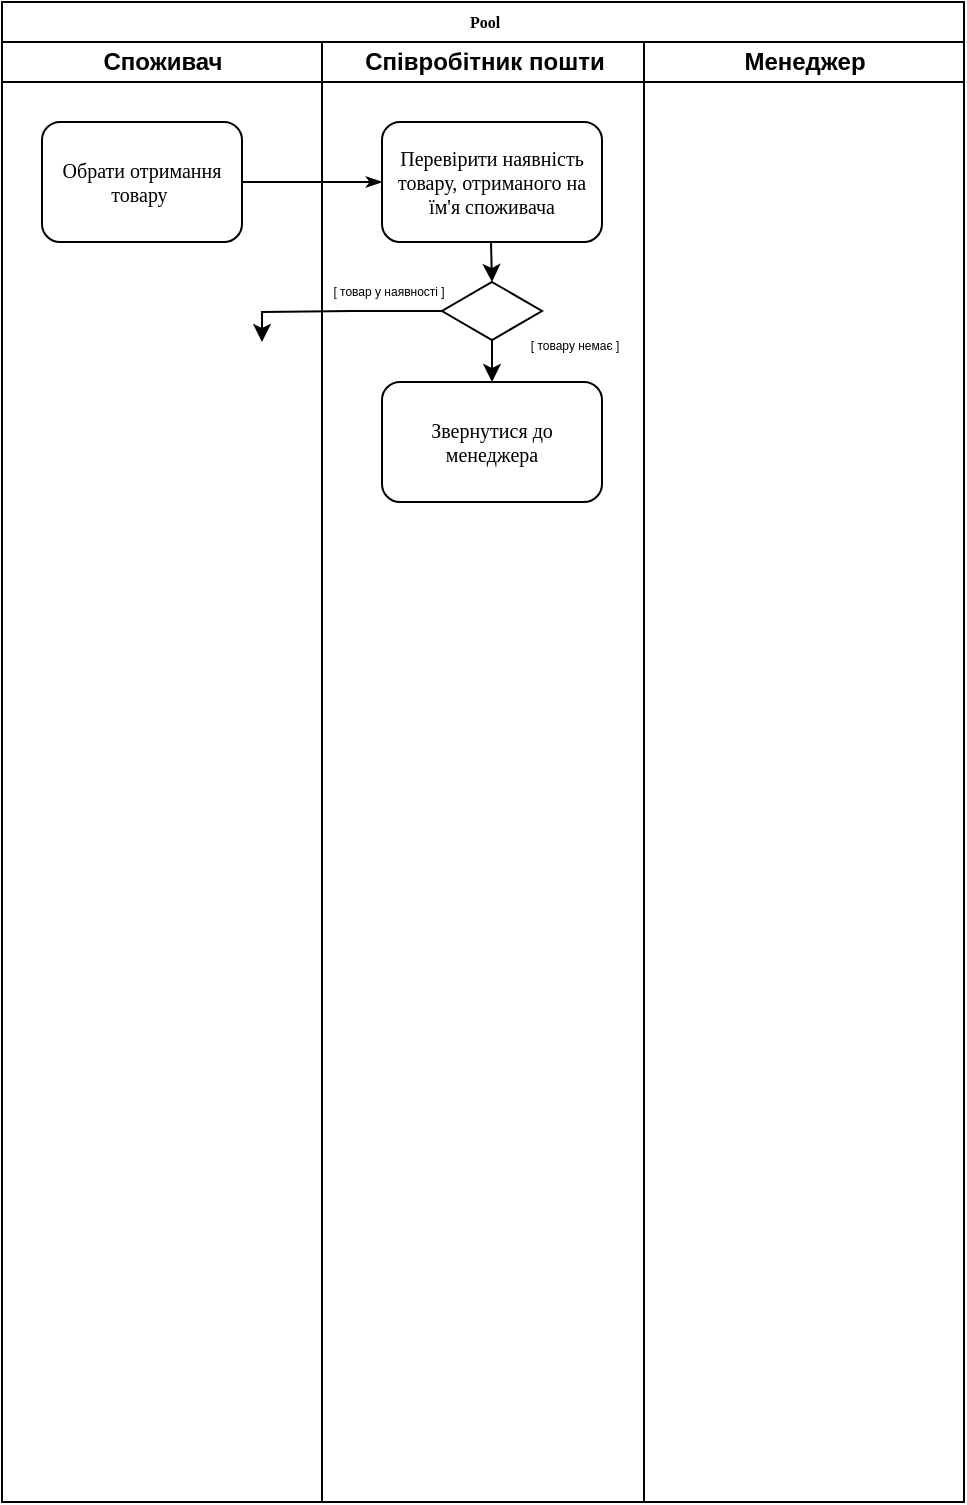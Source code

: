 <mxfile version="24.8.0">
  <diagram name="Page-1" id="74e2e168-ea6b-b213-b513-2b3c1d86103e">
    <mxGraphModel dx="538" dy="289" grid="1" gridSize="10" guides="1" tooltips="1" connect="1" arrows="1" fold="1" page="1" pageScale="1" pageWidth="1100" pageHeight="850" background="none" math="0" shadow="0">
      <root>
        <mxCell id="0" />
        <mxCell id="1" parent="0" />
        <mxCell id="77e6c97f196da883-1" value="Pool" style="swimlane;html=1;childLayout=stackLayout;startSize=20;rounded=0;shadow=0;labelBackgroundColor=none;strokeWidth=1;fontFamily=Verdana;fontSize=8;align=center;" parent="1" vertex="1">
          <mxGeometry x="70" y="40" width="481" height="750" as="geometry" />
        </mxCell>
        <mxCell id="77e6c97f196da883-2" value="Споживач" style="swimlane;html=1;startSize=20;" parent="77e6c97f196da883-1" vertex="1">
          <mxGeometry y="20" width="160" height="730" as="geometry" />
        </mxCell>
        <mxCell id="77e6c97f196da883-3" value="Співробітник пошти" style="swimlane;html=1;startSize=20;" parent="77e6c97f196da883-1" vertex="1">
          <mxGeometry x="160" y="20" width="161" height="730" as="geometry" />
        </mxCell>
        <mxCell id="77e6c97f196da883-11" value="&lt;font size=&quot;1&quot;&gt;Перевірити наявність товару, отриманого на їм&#39;я споживача&lt;/font&gt;" style="rounded=1;whiteSpace=wrap;html=1;shadow=0;labelBackgroundColor=none;strokeWidth=1;fontFamily=Verdana;fontSize=8;align=center;" parent="77e6c97f196da883-3" vertex="1">
          <mxGeometry x="30" y="40" width="110" height="60" as="geometry" />
        </mxCell>
        <mxCell id="UqeRMRBeU40pSuons1G8-13" style="edgeStyle=orthogonalEdgeStyle;rounded=0;orthogonalLoop=1;jettySize=auto;html=1;exitX=0;exitY=0.5;exitDx=0;exitDy=0;" edge="1" parent="77e6c97f196da883-3" source="UqeRMRBeU40pSuons1G8-2">
          <mxGeometry relative="1" as="geometry">
            <mxPoint x="-30" y="150" as="targetPoint" />
            <Array as="points">
              <mxPoint x="15" y="135" />
              <mxPoint x="-30" y="135" />
            </Array>
          </mxGeometry>
        </mxCell>
        <mxCell id="UqeRMRBeU40pSuons1G8-20" style="edgeStyle=orthogonalEdgeStyle;rounded=0;orthogonalLoop=1;jettySize=auto;html=1;" edge="1" parent="77e6c97f196da883-3" source="UqeRMRBeU40pSuons1G8-2">
          <mxGeometry relative="1" as="geometry">
            <mxPoint x="85" y="170" as="targetPoint" />
          </mxGeometry>
        </mxCell>
        <mxCell id="UqeRMRBeU40pSuons1G8-2" value="" style="rhombus;whiteSpace=wrap;html=1;" vertex="1" parent="77e6c97f196da883-3">
          <mxGeometry x="60" y="120" width="50" height="29" as="geometry" />
        </mxCell>
        <mxCell id="UqeRMRBeU40pSuons1G8-6" value="" style="endArrow=classic;html=1;rounded=0;" edge="1" parent="77e6c97f196da883-3">
          <mxGeometry width="50" height="50" relative="1" as="geometry">
            <mxPoint x="84.5" y="100" as="sourcePoint" />
            <mxPoint x="85" y="120" as="targetPoint" />
          </mxGeometry>
        </mxCell>
        <mxCell id="77e6c97f196da883-8" value="&lt;font style=&quot;font-size: 10px;&quot;&gt;Обрати отримання товару&amp;nbsp;&lt;/font&gt;" style="rounded=1;whiteSpace=wrap;html=1;shadow=0;labelBackgroundColor=none;strokeWidth=1;fontFamily=Verdana;fontSize=8;align=center;" parent="77e6c97f196da883-3" vertex="1">
          <mxGeometry x="-140" y="40" width="100" height="60" as="geometry" />
        </mxCell>
        <mxCell id="77e6c97f196da883-26" style="edgeStyle=orthogonalEdgeStyle;rounded=1;html=1;labelBackgroundColor=none;startArrow=none;startFill=0;startSize=5;endArrow=classicThin;endFill=1;endSize=5;jettySize=auto;orthogonalLoop=1;strokeWidth=1;fontFamily=Verdana;fontSize=8" parent="77e6c97f196da883-3" source="77e6c97f196da883-8" target="77e6c97f196da883-11" edge="1">
          <mxGeometry relative="1" as="geometry" />
        </mxCell>
        <mxCell id="UqeRMRBeU40pSuons1G8-18" value="&lt;font style=&quot;font-size: 6px;&quot;&gt;[ товар у наявності ]&lt;/font&gt;" style="text;html=1;align=center;verticalAlign=middle;resizable=0;points=[];autosize=1;strokeColor=none;fillColor=none;" vertex="1" parent="77e6c97f196da883-3">
          <mxGeometry x="-7" y="108" width="80" height="30" as="geometry" />
        </mxCell>
        <mxCell id="UqeRMRBeU40pSuons1G8-19" value="&lt;font style=&quot;font-size: 6px;&quot;&gt;[ товару немає ]&lt;/font&gt;" style="text;html=1;align=center;verticalAlign=middle;resizable=0;points=[];autosize=1;strokeColor=none;fillColor=none;" vertex="1" parent="77e6c97f196da883-3">
          <mxGeometry x="91" y="135" width="70" height="30" as="geometry" />
        </mxCell>
        <mxCell id="UqeRMRBeU40pSuons1G8-23" value="&lt;font size=&quot;1&quot;&gt;Звернутися до менеджера&lt;/font&gt;" style="rounded=1;whiteSpace=wrap;html=1;shadow=0;labelBackgroundColor=none;strokeWidth=1;fontFamily=Verdana;fontSize=8;align=center;" vertex="1" parent="77e6c97f196da883-3">
          <mxGeometry x="30" y="170" width="110" height="60" as="geometry" />
        </mxCell>
        <mxCell id="77e6c97f196da883-4" value="Менеджер" style="swimlane;html=1;startSize=20;" parent="77e6c97f196da883-1" vertex="1">
          <mxGeometry x="321" y="20" width="160" height="730" as="geometry" />
        </mxCell>
      </root>
    </mxGraphModel>
  </diagram>
</mxfile>
